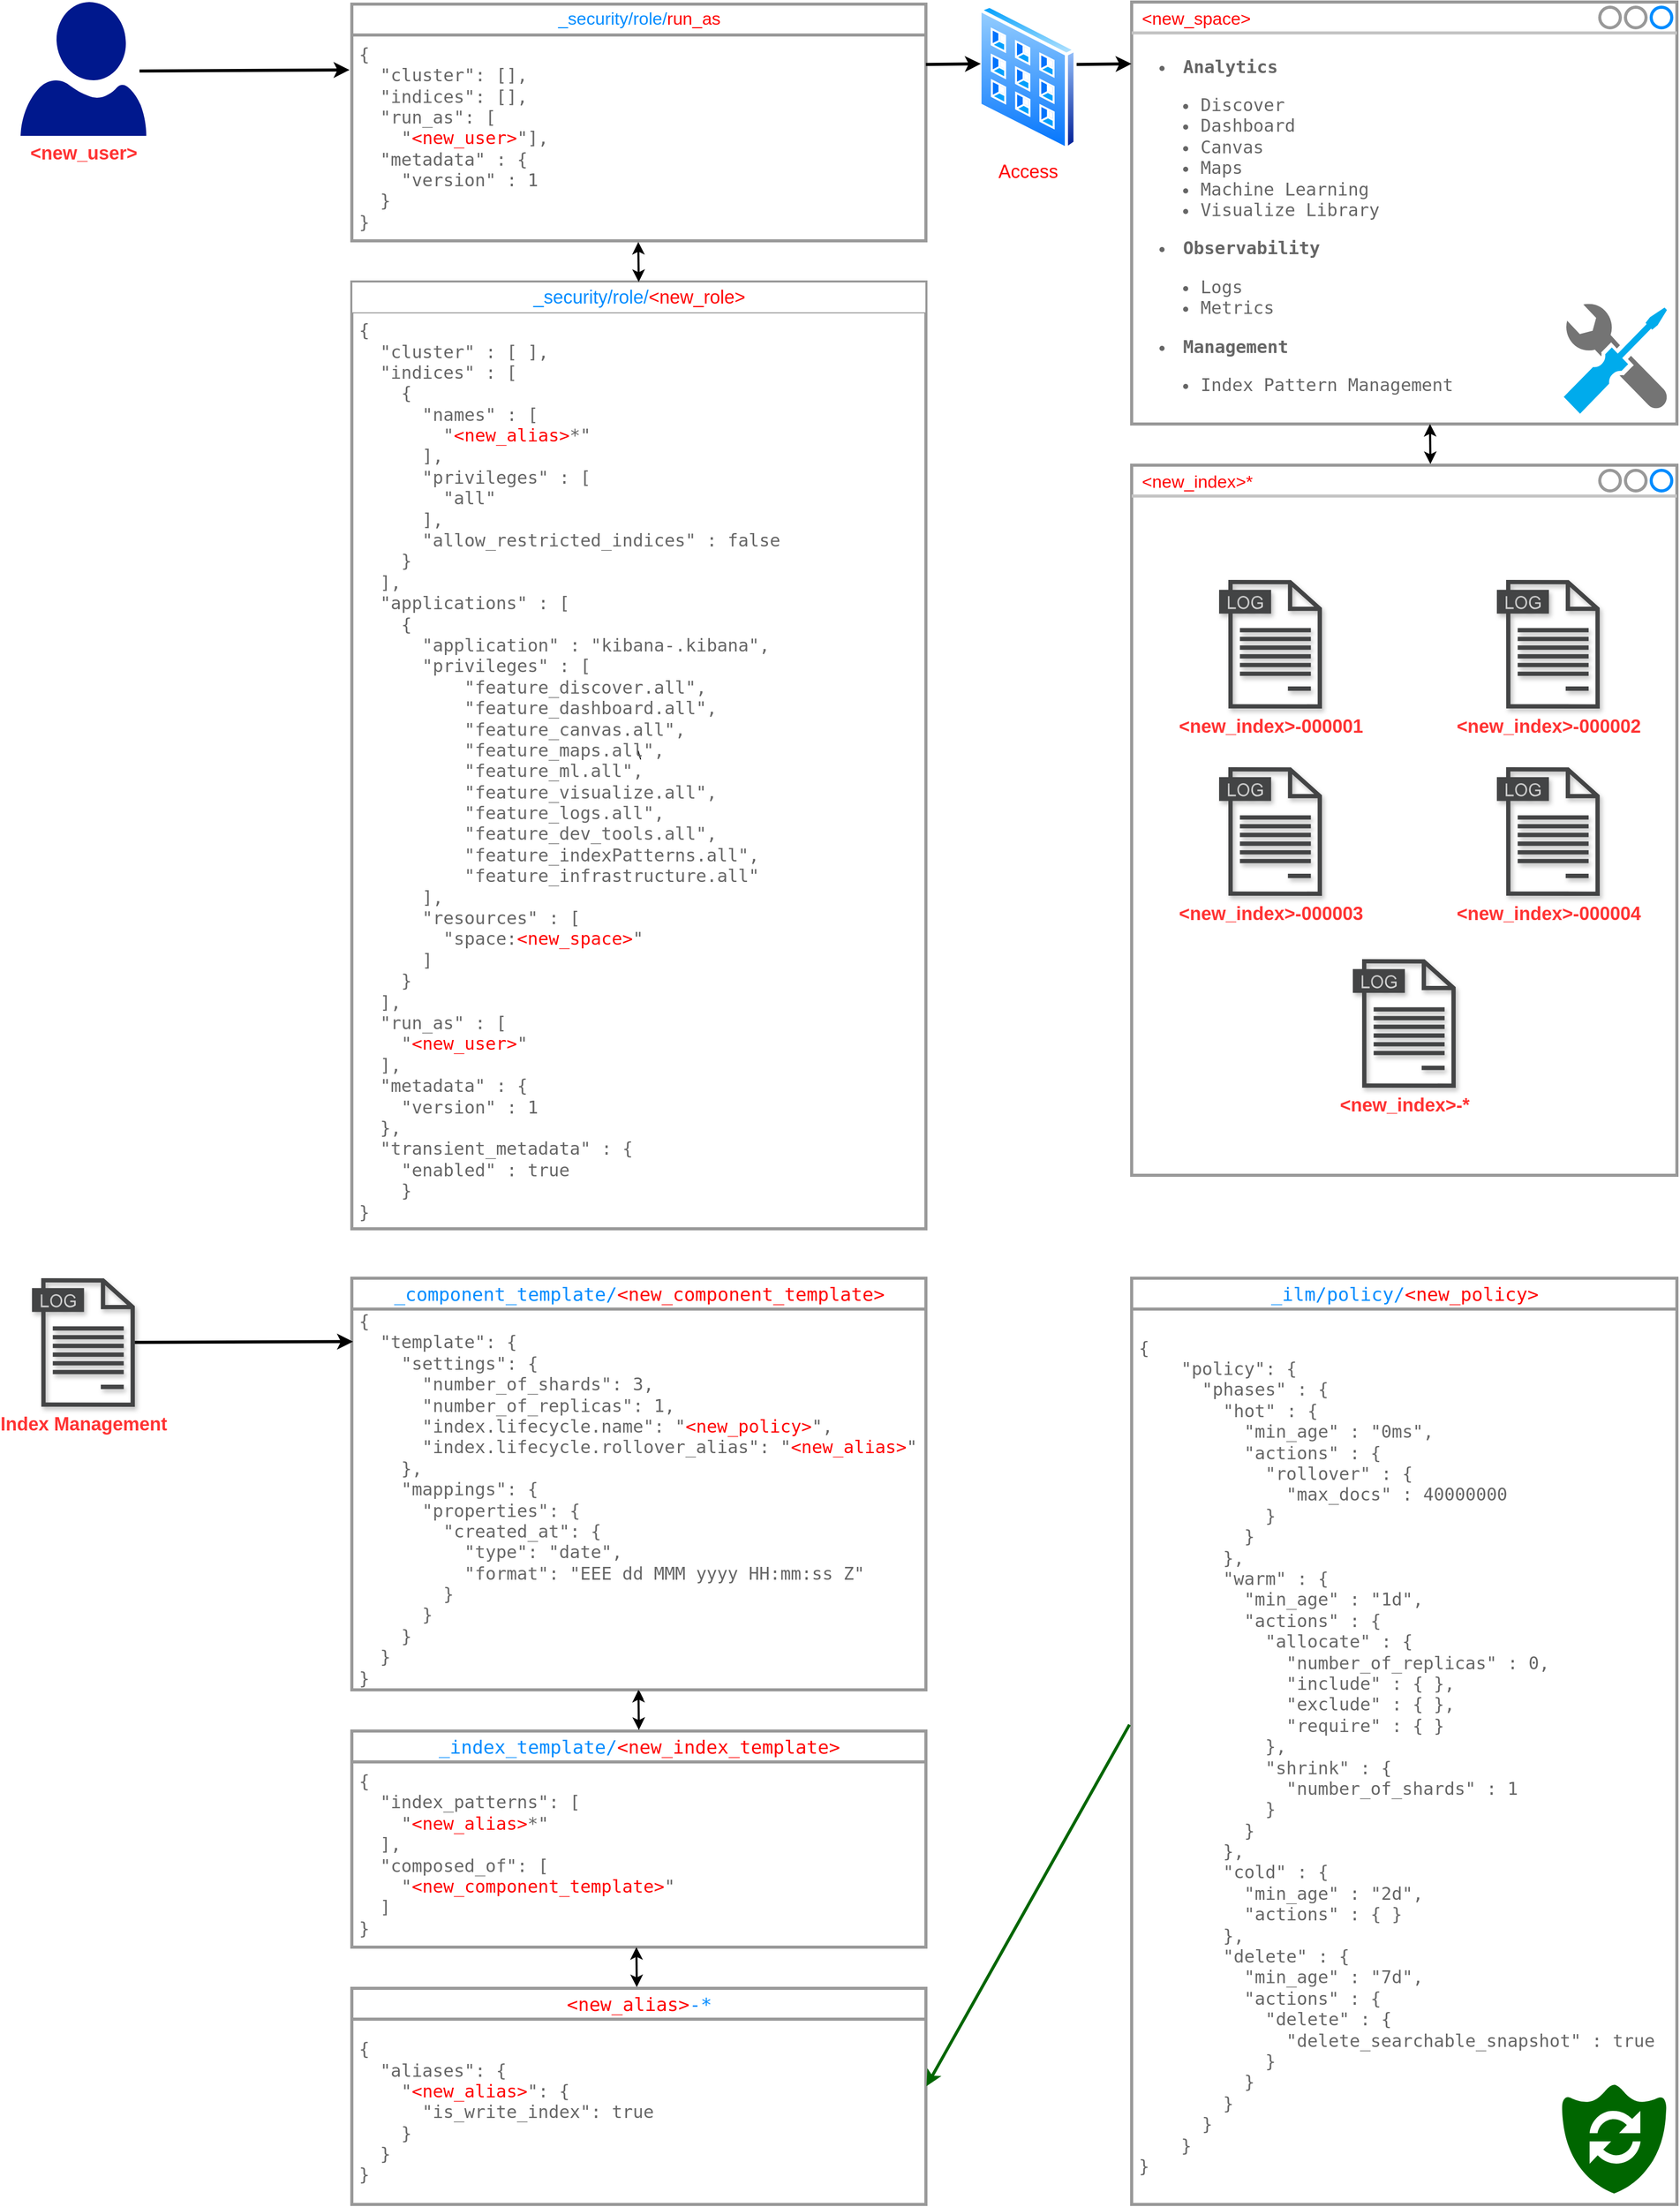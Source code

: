 <mxfile version="20.3.0" type="device"><diagram id="y36KsdwO0_986xuQ28Vi" name="Page-1"><mxGraphModel dx="1350" dy="1025" grid="1" gridSize="10" guides="1" tooltips="1" connect="1" arrows="1" fold="1" page="1" pageScale="1" pageWidth="850" pageHeight="1100" math="0" shadow="0"><root><mxCell id="0"/><mxCell id="1" parent="0"/><mxCell id="wfWdYJbybF4EtRkM_R6o-1" value="&lt;b&gt;&lt;font style=&quot;font-size: 18px;&quot; color=&quot;#ff3333&quot;&gt;&amp;lt;new_user&amp;gt;&lt;/font&gt;&lt;/b&gt;" style="sketch=0;aspect=fixed;pointerEvents=1;shadow=0;dashed=0;html=1;strokeColor=none;labelPosition=center;verticalLabelPosition=bottom;verticalAlign=top;align=center;fillColor=#00188D;shape=mxgraph.azure.user" parent="1" vertex="1"><mxGeometry x="30" y="40" width="122.2" height="130" as="geometry"/></mxCell><mxCell id="wfWdYJbybF4EtRkM_R6o-2" value="&lt;span style=&quot;&quot;&gt;&lt;font color=&quot;#ff0000&quot;&gt;&amp;lt;new_space&amp;gt;&lt;/font&gt;&lt;/span&gt;" style="strokeWidth=3;shadow=0;dashed=0;align=center;html=1;shape=mxgraph.mockup.containers.window;align=left;verticalAlign=top;spacingLeft=8;strokeColor2=#008cff;strokeColor3=#c4c4c4;fontColor=#666666;mainText=;fontSize=17;labelBackgroundColor=none;strokeColor=#999999;" parent="1" vertex="1"><mxGeometry x="1110" y="40" width="530" height="410" as="geometry"/></mxCell><mxCell id="wfWdYJbybF4EtRkM_R6o-3" value="Text" style="text;html=1;strokeColor=none;fillColor=none;align=center;verticalAlign=middle;whiteSpace=wrap;rounded=0;" parent="1" vertex="1"><mxGeometry x="482" y="762" width="60" height="30" as="geometry"/></mxCell><mxCell id="wfWdYJbybF4EtRkM_R6o-14" value="\" style="strokeWidth=3;shadow=0;dashed=0;align=center;html=1;shape=mxgraph.mockup.forms.rrect;rSize=0;strokeColor=#999999;fillColor=#ffffff;" parent="1" vertex="1"><mxGeometry x="352" y="312" width="558" height="920" as="geometry"/></mxCell><mxCell id="wfWdYJbybF4EtRkM_R6o-15" value="&lt;font style=&quot;font-size: 18px;&quot;&gt;&lt;span style=&quot;background-color: initial;&quot;&gt;_security/role/&lt;font style=&quot;font-size: 18px;&quot; color=&quot;#ff0000&quot;&gt;&amp;lt;new_role&amp;gt;&lt;/font&gt;&lt;/span&gt;&lt;/font&gt;" style="strokeWidth=1;shadow=0;dashed=0;align=center;html=1;shape=mxgraph.mockup.forms.rrect;rSize=0;strokeColor=#999999;fontColor=#008cff;fontSize=17;fillColor=#ffffff;resizeWidth=1;" parent="wfWdYJbybF4EtRkM_R6o-14" vertex="1"><mxGeometry width="558" height="30" relative="1" as="geometry"/></mxCell><mxCell id="wfWdYJbybF4EtRkM_R6o-16" value="&lt;pre&gt;&lt;span class=&quot;p&quot;&gt;{&lt;/span&gt;&lt;br&gt;  &lt;span class=&quot;nt&quot;&gt;&quot;cluster&quot;&lt;/span&gt; &lt;span class=&quot;p&quot;&gt;:&lt;/span&gt; &lt;span class=&quot;p&quot;&gt;[&lt;/span&gt; &lt;span class=&quot;p&quot;&gt;],&lt;/span&gt;&lt;br&gt;  &lt;span class=&quot;nt&quot;&gt;&quot;indices&quot;&lt;/span&gt; &lt;span class=&quot;p&quot;&gt;:&lt;/span&gt; &lt;span class=&quot;p&quot;&gt;[&lt;/span&gt;&lt;br&gt;    &lt;span class=&quot;p&quot;&gt;{&lt;/span&gt;&lt;br&gt;      &lt;span class=&quot;nt&quot;&gt;&quot;names&quot;&lt;/span&gt; &lt;span class=&quot;p&quot;&gt;:&lt;/span&gt; &lt;span class=&quot;p&quot;&gt;[&lt;/span&gt;&lt;br&gt;        &lt;span class=&quot;s2&quot;&gt;&quot;&lt;font color=&quot;#ff0000&quot;&gt;&amp;lt;new_alias&amp;gt;&lt;/font&gt;*&quot;&lt;br&gt;&lt;/span&gt;      &lt;span class=&quot;p&quot;&gt;],&lt;/span&gt;&lt;br&gt;      &lt;span class=&quot;nt&quot;&gt;&quot;privileges&quot;&lt;/span&gt; &lt;span class=&quot;p&quot;&gt;:&lt;/span&gt; &lt;span class=&quot;p&quot;&gt;[&lt;/span&gt;&lt;br&gt;        &lt;span class=&quot;s2&quot;&gt;&quot;all&quot;&lt;/span&gt;&lt;br&gt;      &lt;span class=&quot;p&quot;&gt;],&lt;/span&gt;&lt;br&gt;      &lt;span class=&quot;nt&quot;&gt;&quot;allow_restricted_indices&quot;&lt;/span&gt; &lt;span class=&quot;p&quot;&gt;:&lt;/span&gt; &lt;span class=&quot;kc&quot;&gt;false&lt;/span&gt;&lt;br&gt;    &lt;span class=&quot;p&quot;&gt;}&lt;/span&gt;&lt;br&gt;  &lt;span class=&quot;p&quot;&gt;],&lt;/span&gt;&lt;br&gt;  &lt;span class=&quot;nt&quot;&gt;&quot;applications&quot;&lt;/span&gt; &lt;span class=&quot;p&quot;&gt;:&lt;/span&gt; &lt;span class=&quot;p&quot;&gt;[&lt;/span&gt;&lt;br&gt;    &lt;span class=&quot;p&quot;&gt;{&lt;/span&gt;&lt;br&gt;      &lt;span class=&quot;nt&quot;&gt;&quot;application&quot;&lt;/span&gt; &lt;span class=&quot;p&quot;&gt;:&lt;/span&gt; &lt;span class=&quot;s2&quot;&gt;&quot;kibana-.kibana&quot;&lt;/span&gt;&lt;span class=&quot;p&quot;&gt;,&lt;/span&gt;&lt;br&gt;      &lt;span class=&quot;nt&quot;&gt;&quot;privileges&quot;&lt;/span&gt; &lt;span class=&quot;p&quot;&gt;:&lt;/span&gt; &lt;span class=&quot;p&quot;&gt;[&lt;/span&gt;&lt;br&gt;          &lt;span class=&quot;s2&quot;&gt;&quot;feature_discover.all&quot;&lt;/span&gt;&lt;span class=&quot;p&quot;&gt;,&lt;/span&gt;&lt;br&gt;          &lt;span class=&quot;s2&quot;&gt;&quot;feature_dashboard.all&quot;&lt;/span&gt;&lt;span class=&quot;p&quot;&gt;,&lt;/span&gt;&lt;br&gt;          &lt;span class=&quot;s2&quot;&gt;&quot;feature_canvas.all&quot;&lt;/span&gt;&lt;span class=&quot;p&quot;&gt;,&lt;/span&gt;&lt;br&gt;          &lt;span class=&quot;s2&quot;&gt;&quot;feature_maps.all&quot;&lt;/span&gt;&lt;span class=&quot;p&quot;&gt;,&lt;/span&gt;&lt;br&gt;          &lt;span class=&quot;s2&quot;&gt;&quot;feature_ml.all&quot;&lt;/span&gt;&lt;span class=&quot;p&quot;&gt;,&lt;/span&gt;&lt;br&gt;          &lt;span class=&quot;s2&quot;&gt;&quot;feature_visualize.all&quot;&lt;/span&gt;&lt;span class=&quot;p&quot;&gt;,&lt;/span&gt;&lt;br&gt;          &lt;span class=&quot;s2&quot;&gt;&quot;feature_logs.all&quot;&lt;/span&gt;&lt;span class=&quot;p&quot;&gt;,&lt;/span&gt;&lt;br&gt;          &lt;span class=&quot;s2&quot;&gt;&quot;feature_dev_tools.all&quot;&lt;/span&gt;&lt;span class=&quot;p&quot;&gt;,&lt;/span&gt;&lt;br&gt;          &lt;span class=&quot;s2&quot;&gt;&quot;feature_indexPatterns.all&quot;&lt;/span&gt;&lt;span class=&quot;p&quot;&gt;,&lt;/span&gt;&lt;br&gt;          &lt;span class=&quot;s2&quot;&gt;&quot;feature_infrastructure.all&quot;&lt;/span&gt;&lt;br&gt;      &lt;span class=&quot;p&quot;&gt;],&lt;/span&gt;&lt;br&gt;      &lt;span class=&quot;nt&quot;&gt;&quot;resources&quot;&lt;/span&gt; &lt;span class=&quot;p&quot;&gt;:&lt;/span&gt; &lt;span class=&quot;p&quot;&gt;[&lt;/span&gt;&lt;br&gt;        &lt;span class=&quot;s2&quot;&gt;&quot;space:&lt;font color=&quot;#ff0000&quot;&gt;&amp;lt;new_space&amp;gt;&lt;/font&gt;&quot;&lt;/span&gt;&lt;br&gt;      &lt;span class=&quot;p&quot;&gt;]&lt;/span&gt;&lt;br&gt;    &lt;span class=&quot;p&quot;&gt;}&lt;/span&gt;&lt;br&gt;  &lt;span class=&quot;p&quot;&gt;],&lt;/span&gt;&lt;br&gt;  &lt;span class=&quot;nt&quot;&gt;&quot;run_as&quot;&lt;/span&gt; &lt;span class=&quot;p&quot;&gt;:&lt;/span&gt; &lt;span class=&quot;p&quot;&gt;[&lt;/span&gt;&lt;br&gt;    &lt;span class=&quot;s2&quot;&gt;&quot;&lt;font color=&quot;#ff0000&quot;&gt;&amp;lt;new_user&amp;gt;&lt;/font&gt;&quot;&lt;/span&gt;&lt;br&gt;  &lt;span class=&quot;p&quot;&gt;],&lt;/span&gt;&lt;br&gt;  &lt;span class=&quot;nt&quot;&gt;&quot;metadata&quot;&lt;/span&gt; &lt;span class=&quot;p&quot;&gt;:&lt;/span&gt; &lt;span class=&quot;p&quot;&gt;{&lt;/span&gt;&lt;br&gt;    &lt;span class=&quot;nt&quot;&gt;&quot;version&quot;&lt;/span&gt; &lt;span class=&quot;p&quot;&gt;:&lt;/span&gt; &lt;span class=&quot;mi&quot;&gt;1&lt;/span&gt;&lt;br&gt;  &lt;span class=&quot;p&quot;&gt;},&lt;/span&gt;&lt;br&gt;  &lt;span class=&quot;nt&quot;&gt;&quot;transient_metadata&quot;&lt;/span&gt; &lt;span class=&quot;p&quot;&gt;:&lt;/span&gt; &lt;span class=&quot;p&quot;&gt;{&lt;/span&gt;&lt;br&gt;    &lt;span class=&quot;nt&quot;&gt;&quot;enabled&quot;&lt;/span&gt; &lt;span class=&quot;p&quot;&gt;:&lt;/span&gt; &lt;span class=&quot;kc&quot;&gt;true&lt;/span&gt;&lt;br&gt;    &lt;span class=&quot;p&quot;&gt;}&lt;/span&gt;&lt;br&gt;&lt;span class=&quot;p&quot;&gt;}&lt;/span&gt;&lt;/pre&gt;" style="strokeWidth=1;shadow=0;dashed=0;align=center;html=1;shape=mxgraph.mockup.forms.anchor;fontSize=17;fontColor=#666666;align=left;spacingLeft=5;resizeWidth=1;" parent="wfWdYJbybF4EtRkM_R6o-14" vertex="1"><mxGeometry width="558" height="890" relative="1" as="geometry"><mxPoint y="30" as="offset"/></mxGeometry></mxCell><mxCell id="wfWdYJbybF4EtRkM_R6o-20" value="" style="strokeWidth=3;shadow=0;dashed=0;align=center;html=1;shape=mxgraph.mockup.forms.rrect;rSize=0;strokeColor=#999999;fillColor=#ffffff;" parent="1" vertex="1"><mxGeometry x="352" y="42" width="558" height="230" as="geometry"/></mxCell><mxCell id="wfWdYJbybF4EtRkM_R6o-21" value="_security/role/&lt;font color=&quot;#ff0000&quot;&gt;run_as&lt;/font&gt;" style="strokeWidth=3;shadow=0;dashed=0;align=center;html=1;shape=mxgraph.mockup.forms.rrect;rSize=0;strokeColor=#999999;fontColor=#008cff;fontSize=17;fillColor=#ffffff;resizeWidth=1;" parent="wfWdYJbybF4EtRkM_R6o-20" vertex="1"><mxGeometry width="558" height="30" relative="1" as="geometry"/></mxCell><mxCell id="wfWdYJbybF4EtRkM_R6o-22" value="&lt;pre&gt;&lt;span class=&quot;p&quot;&gt;{&lt;/span&gt;&lt;br&gt;  &lt;span class=&quot;nt&quot;&gt;&quot;cluster&quot;&lt;/span&gt;&lt;span class=&quot;p&quot;&gt;:&lt;/span&gt; &lt;span class=&quot;p&quot;&gt;[],&lt;/span&gt;&lt;br&gt;  &lt;span class=&quot;nt&quot;&gt;&quot;indices&quot;&lt;/span&gt;&lt;span class=&quot;p&quot;&gt;:&lt;/span&gt; &lt;span class=&quot;p&quot;&gt;[],&lt;/span&gt;&lt;br&gt;  &lt;span class=&quot;nt&quot;&gt;&quot;run_as&quot;&lt;/span&gt;&lt;span class=&quot;p&quot;&gt;:&lt;/span&gt; &lt;span class=&quot;p&quot;&gt;[&lt;/span&gt; &lt;br&gt;    &lt;span class=&quot;s2&quot;&gt;&quot;&lt;font color=&quot;#ff0000&quot;&gt;&amp;lt;new_user&amp;gt;&lt;/font&gt;&quot;&lt;/span&gt;&lt;span class=&quot;p&quot;&gt;],&lt;/span&gt;&lt;br&gt;  &lt;span class=&quot;nt&quot;&gt;&quot;metadata&quot;&lt;/span&gt; &lt;span class=&quot;p&quot;&gt;:&lt;/span&gt; &lt;span class=&quot;p&quot;&gt;{&lt;/span&gt;&lt;br&gt;    &lt;span class=&quot;nt&quot;&gt;&quot;version&quot;&lt;/span&gt; &lt;span class=&quot;p&quot;&gt;:&lt;/span&gt; &lt;span class=&quot;mi&quot;&gt;1&lt;/span&gt;&lt;br&gt;  &lt;span class=&quot;p&quot;&gt;}&lt;/span&gt;&lt;br&gt;&lt;span class=&quot;p&quot;&gt;}&lt;/span&gt;&lt;/pre&gt;" style="strokeWidth=1;shadow=0;dashed=0;align=center;html=1;shape=mxgraph.mockup.forms.anchor;fontSize=17;fontColor=#666666;align=left;spacingLeft=5;resizeWidth=1;" parent="wfWdYJbybF4EtRkM_R6o-20" vertex="1"><mxGeometry width="558" height="190" relative="1" as="geometry"><mxPoint y="35" as="offset"/></mxGeometry></mxCell><mxCell id="wfWdYJbybF4EtRkM_R6o-30" value="" style="endArrow=classic;html=1;rounded=0;fontFamily=Helvetica;fontColor=#FF0000;entryX=-0.004;entryY=0.278;entryDx=0;entryDy=0;exitX=0.946;exitY=0.515;exitDx=0;exitDy=0;exitPerimeter=0;strokeWidth=3;entryPerimeter=0;" parent="1" source="wfWdYJbybF4EtRkM_R6o-1" target="wfWdYJbybF4EtRkM_R6o-20" edge="1"><mxGeometry width="50" height="50" relative="1" as="geometry"><mxPoint x="124.6" y="239.85" as="sourcePoint"/><mxPoint x="200.0" y="107" as="targetPoint"/></mxGeometry></mxCell><mxCell id="wfWdYJbybF4EtRkM_R6o-31" value="" style="endArrow=classic;html=1;rounded=0;fontFamily=Helvetica;fontColor=#FF0000;startArrow=classic;startFill=1;exitX=0.499;exitY=1.005;exitDx=0;exitDy=0;exitPerimeter=0;strokeWidth=2;" parent="1" source="wfWdYJbybF4EtRkM_R6o-20" target="wfWdYJbybF4EtRkM_R6o-15" edge="1"><mxGeometry width="50" height="50" relative="1" as="geometry"><mxPoint x="572" y="272" as="sourcePoint"/><mxPoint x="215.6" y="382" as="targetPoint"/></mxGeometry></mxCell><mxCell id="wfWdYJbybF4EtRkM_R6o-4" value="&lt;font size=&quot;1&quot; color=&quot;#ff3333&quot;&gt;&lt;b style=&quot;font-size: 18px;&quot;&gt;Index Management&lt;/b&gt;&lt;/font&gt;" style="sketch=0;pointerEvents=1;shadow=1;dashed=0;html=1;strokeColor=none;fillColor=#434445;aspect=fixed;labelPosition=center;verticalLabelPosition=bottom;verticalAlign=top;align=center;outlineConnect=0;shape=mxgraph.vvd.log_files;" parent="1" vertex="1"><mxGeometry x="41.1" y="1280" width="100" height="125" as="geometry"/></mxCell><mxCell id="wfWdYJbybF4EtRkM_R6o-39" value="&lt;pre&gt;&lt;li&gt;&lt;strong&gt;Analytics&lt;/strong&gt;&lt;br&gt;&lt;ul&gt;&lt;li&gt;Discover&lt;br&gt;&lt;/li&gt;&lt;li&gt;Dashboard&lt;br&gt;&lt;/li&gt;&lt;li&gt;Canvas&lt;br&gt;&lt;/li&gt;&lt;li&gt;Maps&lt;br&gt;&lt;/li&gt;&lt;li&gt;Machine Learning&lt;br&gt;&lt;/li&gt;&lt;li&gt;Visualize Library&lt;br&gt;&lt;/li&gt;&lt;/ul&gt;&lt;/li&gt;&lt;li&gt;&lt;strong&gt;Observability&lt;/strong&gt;&lt;br&gt;&lt;ul&gt;&lt;li&gt;Logs&lt;br&gt;&lt;/li&gt;&lt;li&gt;Metrics&lt;br&gt;&lt;/li&gt;&lt;/ul&gt;&lt;/li&gt;&lt;li&gt;&lt;strong&gt;Management&lt;/strong&gt;&lt;ul&gt;&lt;li&gt;Index Pattern Management&lt;br&gt;&lt;/li&gt;&lt;/ul&gt;&lt;/li&gt;&lt;/pre&gt;" style="strokeWidth=1;shadow=0;dashed=0;align=center;html=1;shape=mxgraph.mockup.forms.anchor;fontSize=17;fontColor=#666666;align=left;spacingLeft=5;resizeWidth=1;" parent="1" vertex="1"><mxGeometry x="1130" y="73.78" width="370" height="366.22" as="geometry"/></mxCell><mxCell id="wfWdYJbybF4EtRkM_R6o-43" value="" style="sketch=0;aspect=fixed;html=1;points=[];align=center;image;fontSize=12;image=img/lib/mscae/Developer_Tools.svg;fontFamily=Helvetica;fontColor=#FF0000;" parent="1" vertex="1"><mxGeometry x="1530" y="333.28" width="100.32" height="106.72" as="geometry"/></mxCell><mxCell id="wfWdYJbybF4EtRkM_R6o-76" value="" style="edgeStyle=orthogonalEdgeStyle;rounded=0;orthogonalLoop=1;jettySize=auto;html=1;fontFamily=Helvetica;fontSize=18;fontColor=#FF0000;startArrow=classic;startFill=1;" parent="1" source="wfWdYJbybF4EtRkM_R6o-46" target="wfWdYJbybF4EtRkM_R6o-70" edge="1"><mxGeometry relative="1" as="geometry"/></mxCell><mxCell id="wfWdYJbybF4EtRkM_R6o-46" value="" style="strokeWidth=3;shadow=0;dashed=0;align=center;html=1;shape=mxgraph.mockup.forms.rrect;rSize=0;strokeColor=#999999;fillColor=#ffffff;" parent="1" vertex="1"><mxGeometry x="352" y="1280" width="558" height="400" as="geometry"/></mxCell><mxCell id="wfWdYJbybF4EtRkM_R6o-47" value="&lt;pre style=&quot;font-size: 18px;&quot;&gt;&lt;span class=&quot;err&quot;&gt;_component_template/&lt;font style=&quot;font-size: 18px;&quot; color=&quot;#ff0000&quot;&gt;&amp;lt;new_component_template&amp;gt;&lt;/font&gt;&lt;/span&gt;&lt;/pre&gt;" style="strokeWidth=3;shadow=0;dashed=0;align=center;html=1;shape=mxgraph.mockup.forms.rrect;rSize=0;strokeColor=#999999;fontColor=#008cff;fontSize=17;fillColor=#ffffff;resizeWidth=1;" parent="wfWdYJbybF4EtRkM_R6o-46" vertex="1"><mxGeometry width="558" height="30" relative="1" as="geometry"/></mxCell><mxCell id="wfWdYJbybF4EtRkM_R6o-48" value="&lt;pre&gt;&lt;span class=&quot;p&quot;&gt;{&lt;/span&gt;&lt;br&gt;  &lt;span class=&quot;nt&quot;&gt;&quot;template&quot;&lt;/span&gt;&lt;span class=&quot;p&quot;&gt;:&lt;/span&gt; &lt;span class=&quot;p&quot;&gt;{&lt;/span&gt;&lt;br&gt;    &lt;span class=&quot;nt&quot;&gt;&quot;settings&quot;&lt;/span&gt;&lt;span class=&quot;p&quot;&gt;:&lt;/span&gt; &lt;span class=&quot;p&quot;&gt;{&lt;/span&gt;&lt;br&gt;      &lt;span class=&quot;nt&quot;&gt;&quot;number_of_shards&quot;&lt;/span&gt;&lt;span class=&quot;p&quot;&gt;:&lt;/span&gt; &lt;span class=&quot;mi&quot;&gt;3&lt;/span&gt;&lt;span class=&quot;p&quot;&gt;,&lt;/span&gt;&lt;br&gt;      &lt;span class=&quot;nt&quot;&gt;&quot;number_of_replicas&quot;&lt;/span&gt;&lt;span class=&quot;p&quot;&gt;:&lt;/span&gt; &lt;span class=&quot;mi&quot;&gt;1&lt;/span&gt;&lt;span class=&quot;p&quot;&gt;,&lt;/span&gt;&lt;br&gt;      &lt;span class=&quot;nt&quot;&gt;&quot;index.lifecycle.name&quot;&lt;/span&gt;&lt;span class=&quot;p&quot;&gt;:&lt;/span&gt; &lt;span class=&quot;s2&quot;&gt;&quot;&lt;font color=&quot;#ff0000&quot;&gt;&amp;lt;new_policy&amp;gt;&lt;/font&gt;&quot;&lt;/span&gt;&lt;span class=&quot;p&quot;&gt;,&lt;/span&gt;&lt;br&gt;      &lt;span class=&quot;nt&quot;&gt;&quot;index.lifecycle.rollover_alias&quot;&lt;/span&gt;&lt;span class=&quot;p&quot;&gt;:&lt;/span&gt; &lt;span class=&quot;s2&quot;&gt;&quot;&lt;font color=&quot;#ff0000&quot;&gt;&amp;lt;new_alias&amp;gt;&lt;/font&gt;&quot;&lt;/span&gt;&lt;br&gt;    &lt;span class=&quot;p&quot;&gt;},&lt;/span&gt;&lt;br&gt;    &lt;span class=&quot;nt&quot;&gt;&quot;mappings&quot;&lt;/span&gt;&lt;span class=&quot;p&quot;&gt;:&lt;/span&gt; &lt;span class=&quot;p&quot;&gt;{&lt;/span&gt;&lt;br&gt;      &lt;span class=&quot;nt&quot;&gt;&quot;properties&quot;&lt;/span&gt;&lt;span class=&quot;p&quot;&gt;:&lt;/span&gt; &lt;span class=&quot;p&quot;&gt;{&lt;/span&gt;&lt;br&gt;        &lt;span class=&quot;nt&quot;&gt;&quot;created_at&quot;&lt;/span&gt;&lt;span class=&quot;p&quot;&gt;:&lt;/span&gt; &lt;span class=&quot;p&quot;&gt;{&lt;/span&gt;&lt;br&gt;          &lt;span class=&quot;nt&quot;&gt;&quot;type&quot;&lt;/span&gt;&lt;span class=&quot;p&quot;&gt;:&lt;/span&gt; &lt;span class=&quot;s2&quot;&gt;&quot;date&quot;&lt;/span&gt;&lt;span class=&quot;p&quot;&gt;,&lt;/span&gt;&lt;br&gt;          &lt;span class=&quot;nt&quot;&gt;&quot;format&quot;&lt;/span&gt;&lt;span class=&quot;p&quot;&gt;:&lt;/span&gt; &lt;span class=&quot;s2&quot;&gt;&quot;EEE dd MMM yyyy HH:mm:ss Z&quot;&lt;/span&gt;&lt;br&gt;        &lt;span class=&quot;p&quot;&gt;}&lt;/span&gt;&lt;br&gt;      &lt;span class=&quot;p&quot;&gt;}&lt;/span&gt;&lt;br&gt;    &lt;span class=&quot;p&quot;&gt;}&lt;/span&gt;&lt;br&gt;  &lt;span class=&quot;p&quot;&gt;}&lt;/span&gt;&lt;br&gt;&lt;span class=&quot;p&quot;&gt;}&lt;/span&gt;&lt;/pre&gt;" style="strokeWidth=1;shadow=0;dashed=0;align=center;html=1;shape=mxgraph.mockup.forms.anchor;fontSize=17;fontColor=#666666;align=left;spacingLeft=5;resizeWidth=1;" parent="wfWdYJbybF4EtRkM_R6o-46" vertex="1"><mxGeometry width="558" height="370" relative="1" as="geometry"><mxPoint y="30" as="offset"/></mxGeometry></mxCell><mxCell id="wfWdYJbybF4EtRkM_R6o-62" value="&lt;font style=&quot;font-size: 18px;&quot;&gt;Access&lt;/font&gt;" style="aspect=fixed;perimeter=ellipsePerimeter;html=1;align=center;shadow=0;dashed=0;spacingTop=3;image;image=img/lib/active_directory/input_output_filter.svg;fontFamily=Helvetica;fontColor=#FF0000;" parent="1" vertex="1"><mxGeometry x="961" y="42.0" width="95.5" height="142.54" as="geometry"/></mxCell><mxCell id="wfWdYJbybF4EtRkM_R6o-63" value="" style="endArrow=classic;html=1;rounded=0;fontFamily=Helvetica;fontColor=#FF0000;exitX=1;exitY=0.5;exitDx=0;exitDy=0;entryX=-0.006;entryY=0.165;entryDx=0;entryDy=0;entryPerimeter=0;strokeWidth=3;" parent="1" edge="1"><mxGeometry width="50" height="50" relative="1" as="geometry"><mxPoint x="910.0" y="100.65" as="sourcePoint"/><mxPoint x="963.38" y="100.0" as="targetPoint"/></mxGeometry></mxCell><mxCell id="wfWdYJbybF4EtRkM_R6o-64" value="" style="endArrow=classic;html=1;rounded=0;fontFamily=Helvetica;fontColor=#FF0000;exitX=1;exitY=0.5;exitDx=0;exitDy=0;entryX=-0.006;entryY=0.165;entryDx=0;entryDy=0;entryPerimeter=0;strokeWidth=3;" parent="1" edge="1"><mxGeometry width="50" height="50" relative="1" as="geometry"><mxPoint x="1056.5" y="100.65" as="sourcePoint"/><mxPoint x="1109.88" y="100" as="targetPoint"/></mxGeometry></mxCell><mxCell id="wfWdYJbybF4EtRkM_R6o-65" value="" style="strokeWidth=3;shadow=0;dashed=0;align=center;html=1;shape=mxgraph.mockup.forms.rrect;rSize=0;strokeColor=#999999;fillColor=#ffffff;" parent="1" vertex="1"><mxGeometry x="1110" y="1280" width="530" height="900" as="geometry"/></mxCell><mxCell id="wfWdYJbybF4EtRkM_R6o-66" value="&lt;pre&gt;&lt;span class=&quot;err&quot;&gt;&lt;font style=&quot;font-size: 18px;&quot;&gt;_ilm/policy/&lt;font color=&quot;#ff0000&quot;&gt;&amp;lt;new_policy&amp;gt;&lt;/font&gt;&lt;/font&gt;&lt;/span&gt;&lt;/pre&gt;" style="strokeWidth=3;shadow=0;dashed=0;align=center;html=1;shape=mxgraph.mockup.forms.rrect;rSize=0;strokeColor=#999999;fontColor=#008cff;fontSize=17;fillColor=#ffffff;resizeWidth=1;" parent="wfWdYJbybF4EtRkM_R6o-65" vertex="1"><mxGeometry width="530" height="30" relative="1" as="geometry"/></mxCell><mxCell id="wfWdYJbybF4EtRkM_R6o-67" value="&lt;pre&gt;&lt;span class=&quot;p&quot;&gt;{&lt;/span&gt;&lt;br/&gt;    &lt;span class=&quot;nt&quot;&gt;&quot;policy&quot;&lt;/span&gt;&lt;span class=&quot;p&quot;&gt;:&lt;/span&gt; &lt;span class=&quot;p&quot;&gt;{&lt;/span&gt;&lt;br/&gt;      &lt;span class=&quot;nt&quot;&gt;&quot;phases&quot;&lt;/span&gt; &lt;span class=&quot;p&quot;&gt;:&lt;/span&gt; &lt;span class=&quot;p&quot;&gt;{&lt;/span&gt;&lt;br/&gt;        &lt;span class=&quot;nt&quot;&gt;&quot;hot&quot;&lt;/span&gt; &lt;span class=&quot;p&quot;&gt;:&lt;/span&gt; &lt;span class=&quot;p&quot;&gt;{&lt;/span&gt;&lt;br/&gt;          &lt;span class=&quot;nt&quot;&gt;&quot;min_age&quot;&lt;/span&gt; &lt;span class=&quot;p&quot;&gt;:&lt;/span&gt; &lt;span class=&quot;s2&quot;&gt;&quot;0ms&quot;&lt;/span&gt;&lt;span class=&quot;p&quot;&gt;,&lt;/span&gt;&lt;br/&gt;          &lt;span class=&quot;nt&quot;&gt;&quot;actions&quot;&lt;/span&gt; &lt;span class=&quot;p&quot;&gt;:&lt;/span&gt; &lt;span class=&quot;p&quot;&gt;{&lt;/span&gt;&lt;br/&gt;            &lt;span class=&quot;nt&quot;&gt;&quot;rollover&quot;&lt;/span&gt; &lt;span class=&quot;p&quot;&gt;:&lt;/span&gt; &lt;span class=&quot;p&quot;&gt;{&lt;/span&gt;&lt;br/&gt;              &lt;span class=&quot;nt&quot;&gt;&quot;max_docs&quot;&lt;/span&gt; &lt;span class=&quot;p&quot;&gt;:&lt;/span&gt; &lt;span class=&quot;mi&quot;&gt;40000000&lt;/span&gt;&lt;br/&gt;            &lt;span class=&quot;p&quot;&gt;}&lt;/span&gt;&lt;br/&gt;          &lt;span class=&quot;p&quot;&gt;}&lt;/span&gt;&lt;br/&gt;        &lt;span class=&quot;p&quot;&gt;},&lt;/span&gt;&lt;br/&gt;        &lt;span class=&quot;nt&quot;&gt;&quot;warm&quot;&lt;/span&gt; &lt;span class=&quot;p&quot;&gt;:&lt;/span&gt; &lt;span class=&quot;p&quot;&gt;{&lt;/span&gt;&lt;br/&gt;          &lt;span class=&quot;nt&quot;&gt;&quot;min_age&quot;&lt;/span&gt; &lt;span class=&quot;p&quot;&gt;:&lt;/span&gt; &lt;span class=&quot;s2&quot;&gt;&quot;1d&quot;&lt;/span&gt;&lt;span class=&quot;p&quot;&gt;,&lt;/span&gt;&lt;br/&gt;          &lt;span class=&quot;nt&quot;&gt;&quot;actions&quot;&lt;/span&gt; &lt;span class=&quot;p&quot;&gt;:&lt;/span&gt; &lt;span class=&quot;p&quot;&gt;{&lt;/span&gt;&lt;br/&gt;            &lt;span class=&quot;nt&quot;&gt;&quot;allocate&quot;&lt;/span&gt; &lt;span class=&quot;p&quot;&gt;:&lt;/span&gt; &lt;span class=&quot;p&quot;&gt;{&lt;/span&gt;&lt;br/&gt;              &lt;span class=&quot;nt&quot;&gt;&quot;number_of_replicas&quot;&lt;/span&gt; &lt;span class=&quot;p&quot;&gt;:&lt;/span&gt; &lt;span class=&quot;mi&quot;&gt;0&lt;/span&gt;&lt;span class=&quot;p&quot;&gt;,&lt;/span&gt;&lt;br/&gt;              &lt;span class=&quot;nt&quot;&gt;&quot;include&quot;&lt;/span&gt; &lt;span class=&quot;p&quot;&gt;:&lt;/span&gt; &lt;span class=&quot;p&quot;&gt;{&lt;/span&gt; &lt;span class=&quot;p&quot;&gt;},&lt;/span&gt;&lt;br/&gt;              &lt;span class=&quot;nt&quot;&gt;&quot;exclude&quot;&lt;/span&gt; &lt;span class=&quot;p&quot;&gt;:&lt;/span&gt; &lt;span class=&quot;p&quot;&gt;{&lt;/span&gt; &lt;span class=&quot;p&quot;&gt;},&lt;/span&gt;&lt;br/&gt;              &lt;span class=&quot;nt&quot;&gt;&quot;require&quot;&lt;/span&gt; &lt;span class=&quot;p&quot;&gt;:&lt;/span&gt; &lt;span class=&quot;p&quot;&gt;{&lt;/span&gt; &lt;span class=&quot;p&quot;&gt;}&lt;/span&gt;&lt;br/&gt;            &lt;span class=&quot;p&quot;&gt;},&lt;/span&gt;&lt;br/&gt;            &lt;span class=&quot;nt&quot;&gt;&quot;shrink&quot;&lt;/span&gt; &lt;span class=&quot;p&quot;&gt;:&lt;/span&gt; &lt;span class=&quot;p&quot;&gt;{&lt;/span&gt;&lt;br/&gt;              &lt;span class=&quot;nt&quot;&gt;&quot;number_of_shards&quot;&lt;/span&gt; &lt;span class=&quot;p&quot;&gt;:&lt;/span&gt; &lt;span class=&quot;mi&quot;&gt;1&lt;/span&gt;&lt;br/&gt;            &lt;span class=&quot;p&quot;&gt;}&lt;/span&gt;&lt;br/&gt;          &lt;span class=&quot;p&quot;&gt;}&lt;/span&gt;&lt;br/&gt;        &lt;span class=&quot;p&quot;&gt;},&lt;/span&gt;&lt;br/&gt;        &lt;span class=&quot;nt&quot;&gt;&quot;cold&quot;&lt;/span&gt; &lt;span class=&quot;p&quot;&gt;:&lt;/span&gt; &lt;span class=&quot;p&quot;&gt;{&lt;/span&gt;&lt;br/&gt;          &lt;span class=&quot;nt&quot;&gt;&quot;min_age&quot;&lt;/span&gt; &lt;span class=&quot;p&quot;&gt;:&lt;/span&gt; &lt;span class=&quot;s2&quot;&gt;&quot;2d&quot;&lt;/span&gt;&lt;span class=&quot;p&quot;&gt;,&lt;/span&gt;&lt;br/&gt;          &lt;span class=&quot;nt&quot;&gt;&quot;actions&quot;&lt;/span&gt; &lt;span class=&quot;p&quot;&gt;:&lt;/span&gt; &lt;span class=&quot;p&quot;&gt;{&lt;/span&gt; &lt;span class=&quot;p&quot;&gt;}&lt;/span&gt;&lt;br/&gt;        &lt;span class=&quot;p&quot;&gt;},&lt;/span&gt;&lt;br/&gt;        &lt;span class=&quot;nt&quot;&gt;&quot;delete&quot;&lt;/span&gt; &lt;span class=&quot;p&quot;&gt;:&lt;/span&gt; &lt;span class=&quot;p&quot;&gt;{&lt;/span&gt;&lt;br/&gt;          &lt;span class=&quot;nt&quot;&gt;&quot;min_age&quot;&lt;/span&gt; &lt;span class=&quot;p&quot;&gt;:&lt;/span&gt; &lt;span class=&quot;s2&quot;&gt;&quot;7d&quot;&lt;/span&gt;&lt;span class=&quot;p&quot;&gt;,&lt;/span&gt;&lt;br/&gt;          &lt;span class=&quot;nt&quot;&gt;&quot;actions&quot;&lt;/span&gt; &lt;span class=&quot;p&quot;&gt;:&lt;/span&gt; &lt;span class=&quot;p&quot;&gt;{&lt;/span&gt;&lt;br/&gt;            &lt;span class=&quot;nt&quot;&gt;&quot;delete&quot;&lt;/span&gt; &lt;span class=&quot;p&quot;&gt;:&lt;/span&gt; &lt;span class=&quot;p&quot;&gt;{&lt;/span&gt;&lt;br/&gt;              &lt;span class=&quot;nt&quot;&gt;&quot;delete_searchable_snapshot&quot;&lt;/span&gt; &lt;span class=&quot;p&quot;&gt;:&lt;/span&gt; &lt;span class=&quot;kc&quot;&gt;true&lt;/span&gt;&lt;br/&gt;            &lt;span class=&quot;p&quot;&gt;}&lt;/span&gt;&lt;br/&gt;          &lt;span class=&quot;p&quot;&gt;}&lt;/span&gt;&lt;br/&gt;        &lt;span class=&quot;p&quot;&gt;}&lt;/span&gt;&lt;br/&gt;      &lt;span class=&quot;p&quot;&gt;}&lt;/span&gt;&lt;br/&gt;    &lt;span class=&quot;p&quot;&gt;}&lt;/span&gt;&lt;br/&gt;&lt;span class=&quot;p&quot;&gt;}&lt;/span&gt;&lt;/pre&gt;" style="strokeWidth=1;shadow=0;dashed=0;align=center;html=1;shape=mxgraph.mockup.forms.anchor;fontSize=17;fontColor=#666666;align=left;spacingLeft=5;resizeWidth=1;" parent="wfWdYJbybF4EtRkM_R6o-65" vertex="1"><mxGeometry width="530" height="870" relative="1" as="geometry"><mxPoint y="30" as="offset"/></mxGeometry></mxCell><mxCell id="wfWdYJbybF4EtRkM_R6o-78" value="" style="sketch=0;pointerEvents=1;shadow=0;dashed=0;html=1;strokeColor=none;labelPosition=center;verticalLabelPosition=bottom;verticalAlign=top;align=center;fillColor=#006600;shape=mxgraph.mscae.oms.system_update;fontFamily=Helvetica;fontSize=18;fontColor=#FF0000;" parent="wfWdYJbybF4EtRkM_R6o-65" vertex="1"><mxGeometry x="417.885" y="783.529" width="101.923" height="105.882" as="geometry"/></mxCell><mxCell id="wfWdYJbybF4EtRkM_R6o-68" value="" style="strokeWidth=3;shadow=0;dashed=0;align=center;html=1;shape=mxgraph.mockup.forms.rrect;rSize=0;strokeColor=#999999;fillColor=#ffffff;" parent="1" vertex="1"><mxGeometry x="352" y="1720" width="558" height="210" as="geometry"/></mxCell><mxCell id="wfWdYJbybF4EtRkM_R6o-69" value="&lt;pre style=&quot;font-size: 18px;&quot;&gt;&lt;pre&gt;&lt;span class=&quot;err&quot;&gt;_index_template/&lt;font color=&quot;#ff0000&quot;&gt;&amp;lt;new_index_template&amp;gt;&lt;/font&gt;&lt;/span&gt;&lt;/pre&gt;&lt;/pre&gt;" style="strokeWidth=3;shadow=0;dashed=0;align=center;html=1;shape=mxgraph.mockup.forms.rrect;rSize=0;strokeColor=#999999;fontColor=#008cff;fontSize=17;fillColor=#ffffff;resizeWidth=1;" parent="wfWdYJbybF4EtRkM_R6o-68" vertex="1"><mxGeometry width="558" height="30" relative="1" as="geometry"/></mxCell><mxCell id="wfWdYJbybF4EtRkM_R6o-70" value="&lt;pre&gt;&lt;span class=&quot;p&quot;&gt;{&lt;/span&gt;&lt;br&gt;  &lt;span class=&quot;nt&quot;&gt;&quot;index_patterns&quot;&lt;/span&gt;&lt;span class=&quot;p&quot;&gt;:&lt;/span&gt; &lt;span class=&quot;p&quot;&gt;[&lt;/span&gt;&lt;br&gt;    &lt;span class=&quot;s2&quot;&gt;&quot;&lt;font color=&quot;#ff0000&quot;&gt;&amp;lt;new_alias&amp;gt;&lt;/font&gt;*&quot;&lt;/span&gt;&lt;br&gt;  &lt;span class=&quot;p&quot;&gt;],&lt;/span&gt;&lt;br&gt;  &lt;span class=&quot;nt&quot;&gt;&quot;composed_of&quot;&lt;/span&gt;&lt;span class=&quot;p&quot;&gt;:&lt;/span&gt; &lt;span class=&quot;p&quot;&gt;[&lt;/span&gt;&lt;br&gt;    &lt;span class=&quot;s2&quot;&gt;&quot;&lt;font color=&quot;#ff0000&quot;&gt;&amp;lt;new_component_template&amp;gt;&lt;/font&gt;&quot;&lt;/span&gt;&lt;br&gt;  &lt;span class=&quot;p&quot;&gt;]&lt;/span&gt;&lt;br&gt;&lt;span class=&quot;p&quot;&gt;}&lt;/span&gt;&lt;/pre&gt;" style="strokeWidth=1;shadow=0;dashed=0;align=center;html=1;shape=mxgraph.mockup.forms.anchor;fontSize=17;fontColor=#666666;align=left;spacingLeft=5;resizeWidth=1;" parent="wfWdYJbybF4EtRkM_R6o-68" vertex="1"><mxGeometry width="558" height="180" relative="1" as="geometry"><mxPoint y="30" as="offset"/></mxGeometry></mxCell><mxCell id="wfWdYJbybF4EtRkM_R6o-71" value="" style="strokeWidth=3;shadow=0;dashed=0;align=center;html=1;shape=mxgraph.mockup.forms.rrect;rSize=0;strokeColor=#999999;fillColor=#ffffff;" parent="1" vertex="1"><mxGeometry x="352" y="1970" width="558" height="210" as="geometry"/></mxCell><mxCell id="wfWdYJbybF4EtRkM_R6o-72" value="&lt;pre style=&quot;font-size: 18px;&quot;&gt;&lt;pre&gt;&lt;span class=&quot;err&quot;&gt;&lt;font color=&quot;#ff0000&quot;&gt;&amp;lt;new_alias&amp;gt;&lt;/font&gt;&lt;/span&gt;&lt;span class=&quot;mi&quot;&gt;-*&lt;/span&gt;&lt;/pre&gt;&lt;/pre&gt;" style="strokeWidth=3;shadow=0;dashed=0;align=center;html=1;shape=mxgraph.mockup.forms.rrect;rSize=0;strokeColor=#999999;fontColor=#008cff;fontSize=17;fillColor=#ffffff;resizeWidth=1;" parent="wfWdYJbybF4EtRkM_R6o-71" vertex="1"><mxGeometry width="558" height="30" relative="1" as="geometry"/></mxCell><mxCell id="wfWdYJbybF4EtRkM_R6o-73" value="&lt;pre&gt;&lt;span class=&quot;p&quot;&gt;{&lt;/span&gt;&lt;br/&gt;  &lt;span class=&quot;nt&quot;&gt;&quot;aliases&quot;&lt;/span&gt;&lt;span class=&quot;p&quot;&gt;:&lt;/span&gt; &lt;span class=&quot;p&quot;&gt;{&lt;/span&gt;&lt;br/&gt;    &lt;span class=&quot;nt&quot;&gt;&quot;&lt;font color=&quot;#ff0000&quot;&gt;&amp;lt;new_alias&amp;gt;&lt;/font&gt;&quot;&lt;/span&gt;&lt;span class=&quot;p&quot;&gt;:&lt;/span&gt; &lt;span class=&quot;p&quot;&gt;{&lt;/span&gt;&lt;br/&gt;      &lt;span class=&quot;nt&quot;&gt;&quot;is_write_index&quot;&lt;/span&gt;&lt;span class=&quot;p&quot;&gt;:&lt;/span&gt; &lt;span class=&quot;kc&quot;&gt;true&lt;/span&gt;&lt;br/&gt;    &lt;span class=&quot;p&quot;&gt;}&lt;/span&gt;&lt;br/&gt;  &lt;span class=&quot;p&quot;&gt;}&lt;/span&gt;&lt;br/&gt;&lt;span class=&quot;p&quot;&gt;}&lt;/span&gt;&lt;/pre&gt;" style="strokeWidth=1;shadow=0;dashed=0;align=center;html=1;shape=mxgraph.mockup.forms.anchor;fontSize=17;fontColor=#666666;align=left;spacingLeft=5;resizeWidth=1;" parent="wfWdYJbybF4EtRkM_R6o-71" vertex="1"><mxGeometry width="558" height="180" relative="1" as="geometry"><mxPoint y="30" as="offset"/></mxGeometry></mxCell><mxCell id="wfWdYJbybF4EtRkM_R6o-74" value="" style="endArrow=classic;html=1;rounded=0;fontFamily=Helvetica;fontColor=#FF0000;entryX=0.002;entryY=0.154;entryDx=0;entryDy=0;entryPerimeter=0;strokeWidth=3;" parent="1" source="wfWdYJbybF4EtRkM_R6o-4" target="wfWdYJbybF4EtRkM_R6o-46" edge="1"><mxGeometry width="50" height="50" relative="1" as="geometry"><mxPoint x="241.101" y="1341.73" as="sourcePoint"/><mxPoint x="295.5" y="1341.78" as="targetPoint"/></mxGeometry></mxCell><mxCell id="wfWdYJbybF4EtRkM_R6o-75" value="" style="endArrow=classic;html=1;rounded=0;fontFamily=Helvetica;fontColor=#FF0000;startArrow=classic;startFill=1;exitX=0.499;exitY=1.005;exitDx=0;exitDy=0;exitPerimeter=0;strokeWidth=2;" parent="1" edge="1"><mxGeometry width="50" height="50" relative="1" as="geometry"><mxPoint x="630.582" y="1680" as="sourcePoint"/><mxPoint x="630.985" y="1718.85" as="targetPoint"/></mxGeometry></mxCell><mxCell id="wfWdYJbybF4EtRkM_R6o-77" value="" style="endArrow=classic;html=1;rounded=0;fontFamily=Helvetica;fontColor=#FF0000;startArrow=classic;startFill=1;exitX=0.499;exitY=1.005;exitDx=0;exitDy=0;exitPerimeter=0;strokeWidth=2;" parent="1" edge="1"><mxGeometry width="50" height="50" relative="1" as="geometry"><mxPoint x="628.582" y="1930" as="sourcePoint"/><mxPoint x="628.985" y="1968.85" as="targetPoint"/></mxGeometry></mxCell><mxCell id="wfWdYJbybF4EtRkM_R6o-80" value="" style="endArrow=none;html=1;rounded=0;fontFamily=Helvetica;fontColor=#FF0000;entryX=-0.004;entryY=0.482;entryDx=0;entryDy=0;entryPerimeter=0;strokeWidth=3;startArrow=classic;startFill=1;exitX=1.001;exitY=0.453;exitDx=0;exitDy=0;exitPerimeter=0;strokeColor=#006600;endFill=0;" parent="1" source="wfWdYJbybF4EtRkM_R6o-71" target="wfWdYJbybF4EtRkM_R6o-65" edge="1"><mxGeometry width="50" height="50" relative="1" as="geometry"><mxPoint x="1250" y="771.818" as="sourcePoint"/><mxPoint x="1462.016" y="771.09" as="targetPoint"/></mxGeometry></mxCell><mxCell id="Tq3qKGRz9k8VSFkBkSkg-5" value="&lt;span style=&quot;&quot;&gt;&lt;font color=&quot;#ff0000&quot;&gt;&amp;lt;new_index&amp;gt;*&lt;/font&gt;&lt;/span&gt;" style="strokeWidth=3;shadow=0;dashed=0;align=center;html=1;shape=mxgraph.mockup.containers.window;align=left;verticalAlign=top;spacingLeft=8;strokeColor2=#008cff;strokeColor3=#c4c4c4;fontColor=#666666;mainText=;fontSize=17;labelBackgroundColor=none;strokeColor=#999999;" parent="1" vertex="1"><mxGeometry x="1110" y="490" width="530" height="690" as="geometry"/></mxCell><mxCell id="Tq3qKGRz9k8VSFkBkSkg-6" value="&lt;font color=&quot;#ff3333&quot;&gt;&lt;span style=&quot;font-size: 18px;&quot;&gt;&lt;b&gt;&amp;lt;new_index&amp;gt;-000001&lt;/b&gt;&lt;/span&gt;&lt;/font&gt;" style="sketch=0;pointerEvents=1;shadow=1;dashed=0;html=1;strokeColor=none;fillColor=#434445;aspect=fixed;labelPosition=center;verticalLabelPosition=bottom;verticalAlign=top;align=center;outlineConnect=0;shape=mxgraph.vvd.log_files;" parent="1" vertex="1"><mxGeometry x="1195" y="601.5" width="100" height="125" as="geometry"/></mxCell><mxCell id="Tq3qKGRz9k8VSFkBkSkg-7" value="" style="endArrow=classic;html=1;rounded=0;fontFamily=Helvetica;fontColor=#FF0000;startArrow=classic;startFill=1;exitX=0.499;exitY=1.005;exitDx=0;exitDy=0;exitPerimeter=0;strokeWidth=2;" parent="1" edge="1"><mxGeometry width="50" height="50" relative="1" as="geometry"><mxPoint x="1400.002" y="450.0" as="sourcePoint"/><mxPoint x="1400.405" y="488.85" as="targetPoint"/></mxGeometry></mxCell><mxCell id="Tq3qKGRz9k8VSFkBkSkg-8" value="&lt;font color=&quot;#ff3333&quot;&gt;&lt;span style=&quot;font-size: 18px;&quot;&gt;&lt;b&gt;&amp;lt;new_index&amp;gt;-000002&lt;/b&gt;&lt;/span&gt;&lt;/font&gt;" style="sketch=0;pointerEvents=1;shadow=1;dashed=0;html=1;strokeColor=none;fillColor=#434445;aspect=fixed;labelPosition=center;verticalLabelPosition=bottom;verticalAlign=top;align=center;outlineConnect=0;shape=mxgraph.vvd.log_files;" parent="1" vertex="1"><mxGeometry x="1465" y="601.5" width="100" height="125" as="geometry"/></mxCell><mxCell id="Tq3qKGRz9k8VSFkBkSkg-9" value="&lt;font color=&quot;#ff3333&quot;&gt;&lt;span style=&quot;font-size: 18px;&quot;&gt;&lt;b&gt;&amp;lt;new_index&amp;gt;-000003&lt;/b&gt;&lt;/span&gt;&lt;/font&gt;" style="sketch=0;pointerEvents=1;shadow=1;dashed=0;html=1;strokeColor=none;fillColor=#434445;aspect=fixed;labelPosition=center;verticalLabelPosition=bottom;verticalAlign=top;align=center;outlineConnect=0;shape=mxgraph.vvd.log_files;" parent="1" vertex="1"><mxGeometry x="1195" y="783.5" width="100" height="125" as="geometry"/></mxCell><mxCell id="Tq3qKGRz9k8VSFkBkSkg-10" value="&lt;font color=&quot;#ff3333&quot;&gt;&lt;span style=&quot;font-size: 18px;&quot;&gt;&lt;b&gt;&amp;lt;new_index&amp;gt;-000004&lt;/b&gt;&lt;/span&gt;&lt;/font&gt;" style="sketch=0;pointerEvents=1;shadow=1;dashed=0;html=1;strokeColor=none;fillColor=#434445;aspect=fixed;labelPosition=center;verticalLabelPosition=bottom;verticalAlign=top;align=center;outlineConnect=0;shape=mxgraph.vvd.log_files;" parent="1" vertex="1"><mxGeometry x="1465" y="783.5" width="100" height="125" as="geometry"/></mxCell><mxCell id="Tq3qKGRz9k8VSFkBkSkg-11" value="&lt;font color=&quot;#ff3333&quot;&gt;&lt;span style=&quot;font-size: 18px;&quot;&gt;&lt;b&gt;&amp;lt;new_index&amp;gt;-*&lt;/b&gt;&lt;/span&gt;&lt;/font&gt;" style="sketch=0;pointerEvents=1;shadow=1;dashed=0;html=1;strokeColor=none;fillColor=#434445;aspect=fixed;labelPosition=center;verticalLabelPosition=bottom;verticalAlign=top;align=center;outlineConnect=0;shape=mxgraph.vvd.log_files;" parent="1" vertex="1"><mxGeometry x="1325" y="970" width="100" height="125" as="geometry"/></mxCell></root></mxGraphModel></diagram></mxfile>